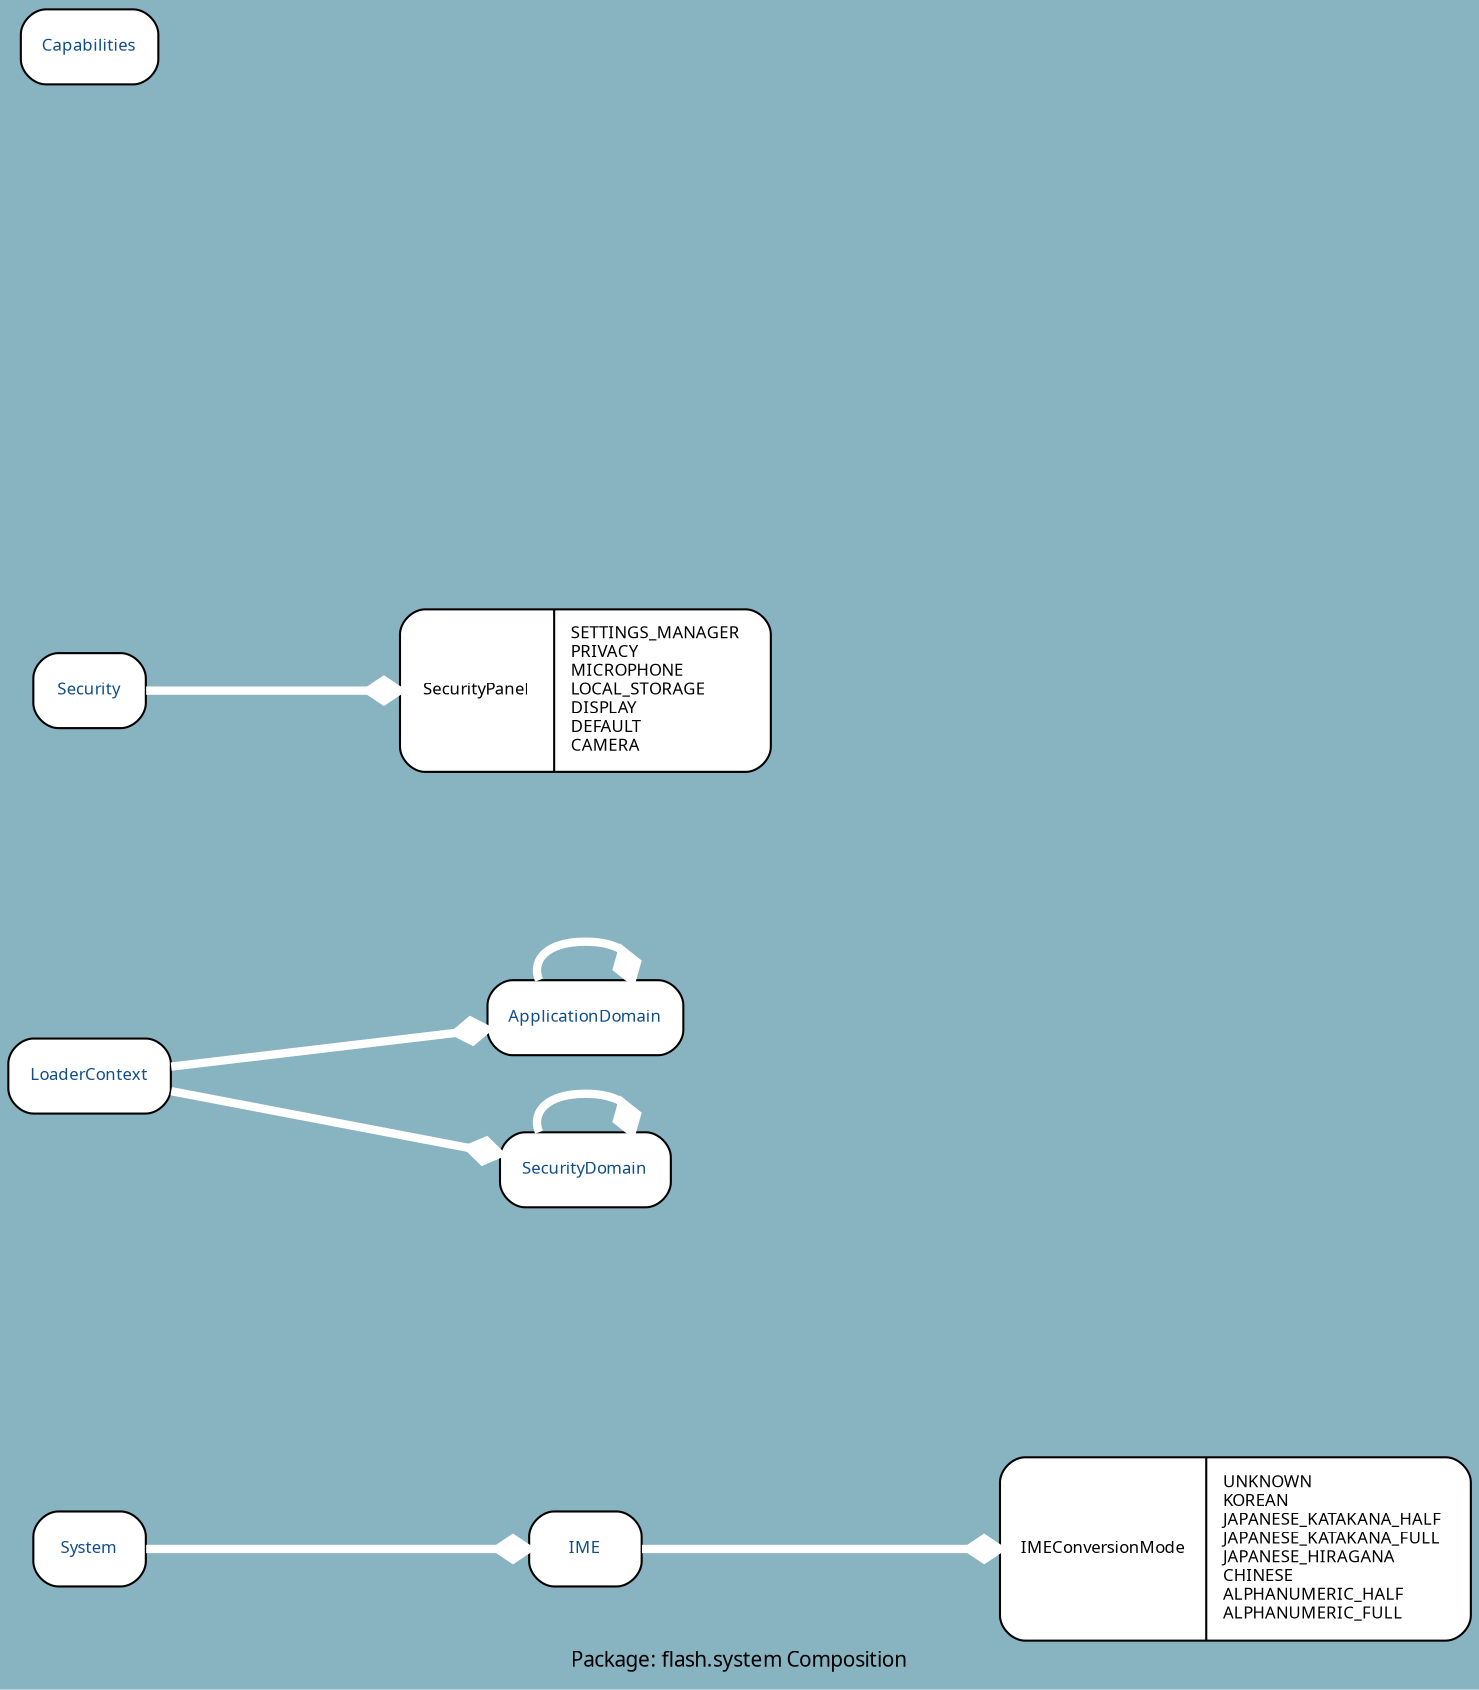 digraph uml {
	graph [label="Package: flash.system Composition", ratio=compress, rankdir=LR, size="24,12", fontname=Sans, fontsize=10, bgcolor="#88B3C1", fontcolor=black];
	node [label="\N", fontname=Sans, fontsize=8, shape=record, color=black, fontcolor=black];
	edge [fontname=Sans, fontsize=8, minlen=3, color=black, fontcolor=black];
	graph [lp="354,10",
		bb="0,0,708,804"];
	"flash.system.IMEConversionMode" [label="{IMEConversionMode|UNKNOWN\lKOREAN\lJAPANESE_KATAKANA_HALF\lJAPANESE_KATAKANA_FULL\lJAPANESE_HIRAGANA\lCHINESE\lALPHANUMERIC_HAL\
F\lALPHANUMERIC_FULL\l}", style="rounded,filled", fillcolor=white, pos="594,65", rects="481,21,582,109 582,21,708,109", width="3.14", height="1.22"];
	"flash.system.ApplicationDomain" [label="{ApplicationDomain}", fontcolor="#104E8B", style="rounded,filled", fillcolor=white, URL="../types/flash/system/ApplicationDomain.html", tooltip=ApplicationDomain, portPos=ApplicationDomain, pos="279,319", rects="232,301,326,337", width="1.31", height="0.50"];
	"flash.system.SecurityDomain" [label="{SecurityDomain}", fontcolor="#104E8B", style="rounded,filled", fillcolor=white, URL="../types/flash/system/SecurityDomain.html", tooltip=SecurityDomain, portPos=SecurityDomain, pos="279,247", rects="238,229,321,265", width="1.14", height="0.50"];
	"flash.system.Security" [label="{Security}", fontcolor="#104E8B", style="rounded,filled", fillcolor=white, URL="../types/flash/system/Security.html", tooltip=Security, portPos=Security, pos="39,476", rects="12,458,66,494", width="0.75", height="0.50"];
	"flash.system.SecurityPanel" [label="{SecurityPanel|SETTINGS_MANAGER\lPRIVACY\lMICROPHONE\lLOCAL_STORAGE\lDISPLAY\lDEFAULT\lCAMERA\l}", style="rounded,filled", fillcolor=white, pos="279,476", rects="190,437,264,515 264,437,368,515", width="2.47", height="1.08"];
	"flash.system.IME" [label="{IME}", fontcolor="#104E8B", style="rounded,filled", fillcolor=white, URL="../types/flash/system/IME.html", tooltip=IME, portPos=IME, pos="279,65", rects="252,47,306,83", width="0.75", height="0.50"];
	"flash.system.System" [label="{System}", fontcolor="#104E8B", style="rounded,filled", fillcolor=white, URL="../types/flash/system/System.html", tooltip=System, portPos=System, pos="39,65", rects="12,47,66,83", width="0.75", height="0.50"];
	"flash.system.Capabilities" [label="{Capabilities}", fontcolor="#104E8B", style="rounded,filled", fillcolor=white, URL="../types/flash/system/Capabilities.html", tooltip=Capabilities, portPos=Capabilities, pos="39,786", rects="6,768,72,804", width="0.92", height="0.50"];
	"flash.system.LoaderContext" [label="{LoaderContext}", fontcolor="#104E8B", style="rounded,filled", fillcolor=white, URL="../types/flash/system/LoaderContext.html", tooltip=LoaderContext, portPos=LoaderContext, pos="39,291", rects="0,273,78,309", width="1.08", height="0.50"];
	"flash.system.ApplicationDomain" -> "flash.system.ApplicationDomain" [color=white, style="setlinewidth(4)", arrowhead=diamond, arrowsize="1.25", pos="e,301,337 257,337 253,347 261,355 279,355 286,355 292,354 296,351"];
	"flash.system.SecurityDomain" -> "flash.system.SecurityDomain" [color=white, style="setlinewidth(4)", arrowhead=diamond, arrowsize="1.25", pos="e,301,265 257,265 253,275 261,283 279,283 286,283 292,282 296,279"];
	"flash.system.Security" -> "flash.system.SecurityPanel" [color=white, style="setlinewidth(4)", arrowhead=diamond, arrowsize="1.25", pos="e,190,476 66,476 93,476 135,476 175,476"];
	"flash.system.IME" -> "flash.system.IMEConversionMode" [color=white, style="setlinewidth(4)", arrowhead=diamond, arrowsize="1.25", pos="e,481,65 306,65 342,65 407,65 466,65"];
	"flash.system.System" -> "flash.system.IME" [color=white, style="setlinewidth(4)", arrowhead=diamond, arrowsize="1.25", pos="e,252,65 66,65 107,65 187,65 237,65"];
	"flash.system.LoaderContext" -> "flash.system.ApplicationDomain" [color=white, style="setlinewidth(4)", arrowhead=diamond, arrowsize="1.25", pos="e,232,313 78,296 116,300 173,306 217,311"];
	"flash.system.LoaderContext" -> "flash.system.SecurityDomain" [color=white, style="setlinewidth(4)", arrowhead=diamond, arrowsize="1.25", pos="e,238,254 78,284 117,277 179,266 223,257"];
}
